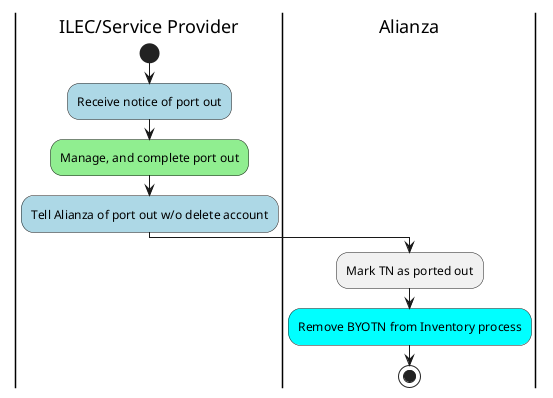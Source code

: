 @startuml
'https://plantuml.com/activity-diagram-beta

|ILEC/Service Provider|

start
#lightblue:Receive notice of port out;
#lightgreen:Manage, and complete port out;
#lightblue:Tell Alianza of port out w/o delete account;
|Alianza|
:Mark TN as ported out;
#cyan:Remove BYOTN from Inventory process;
stop

@enduml
